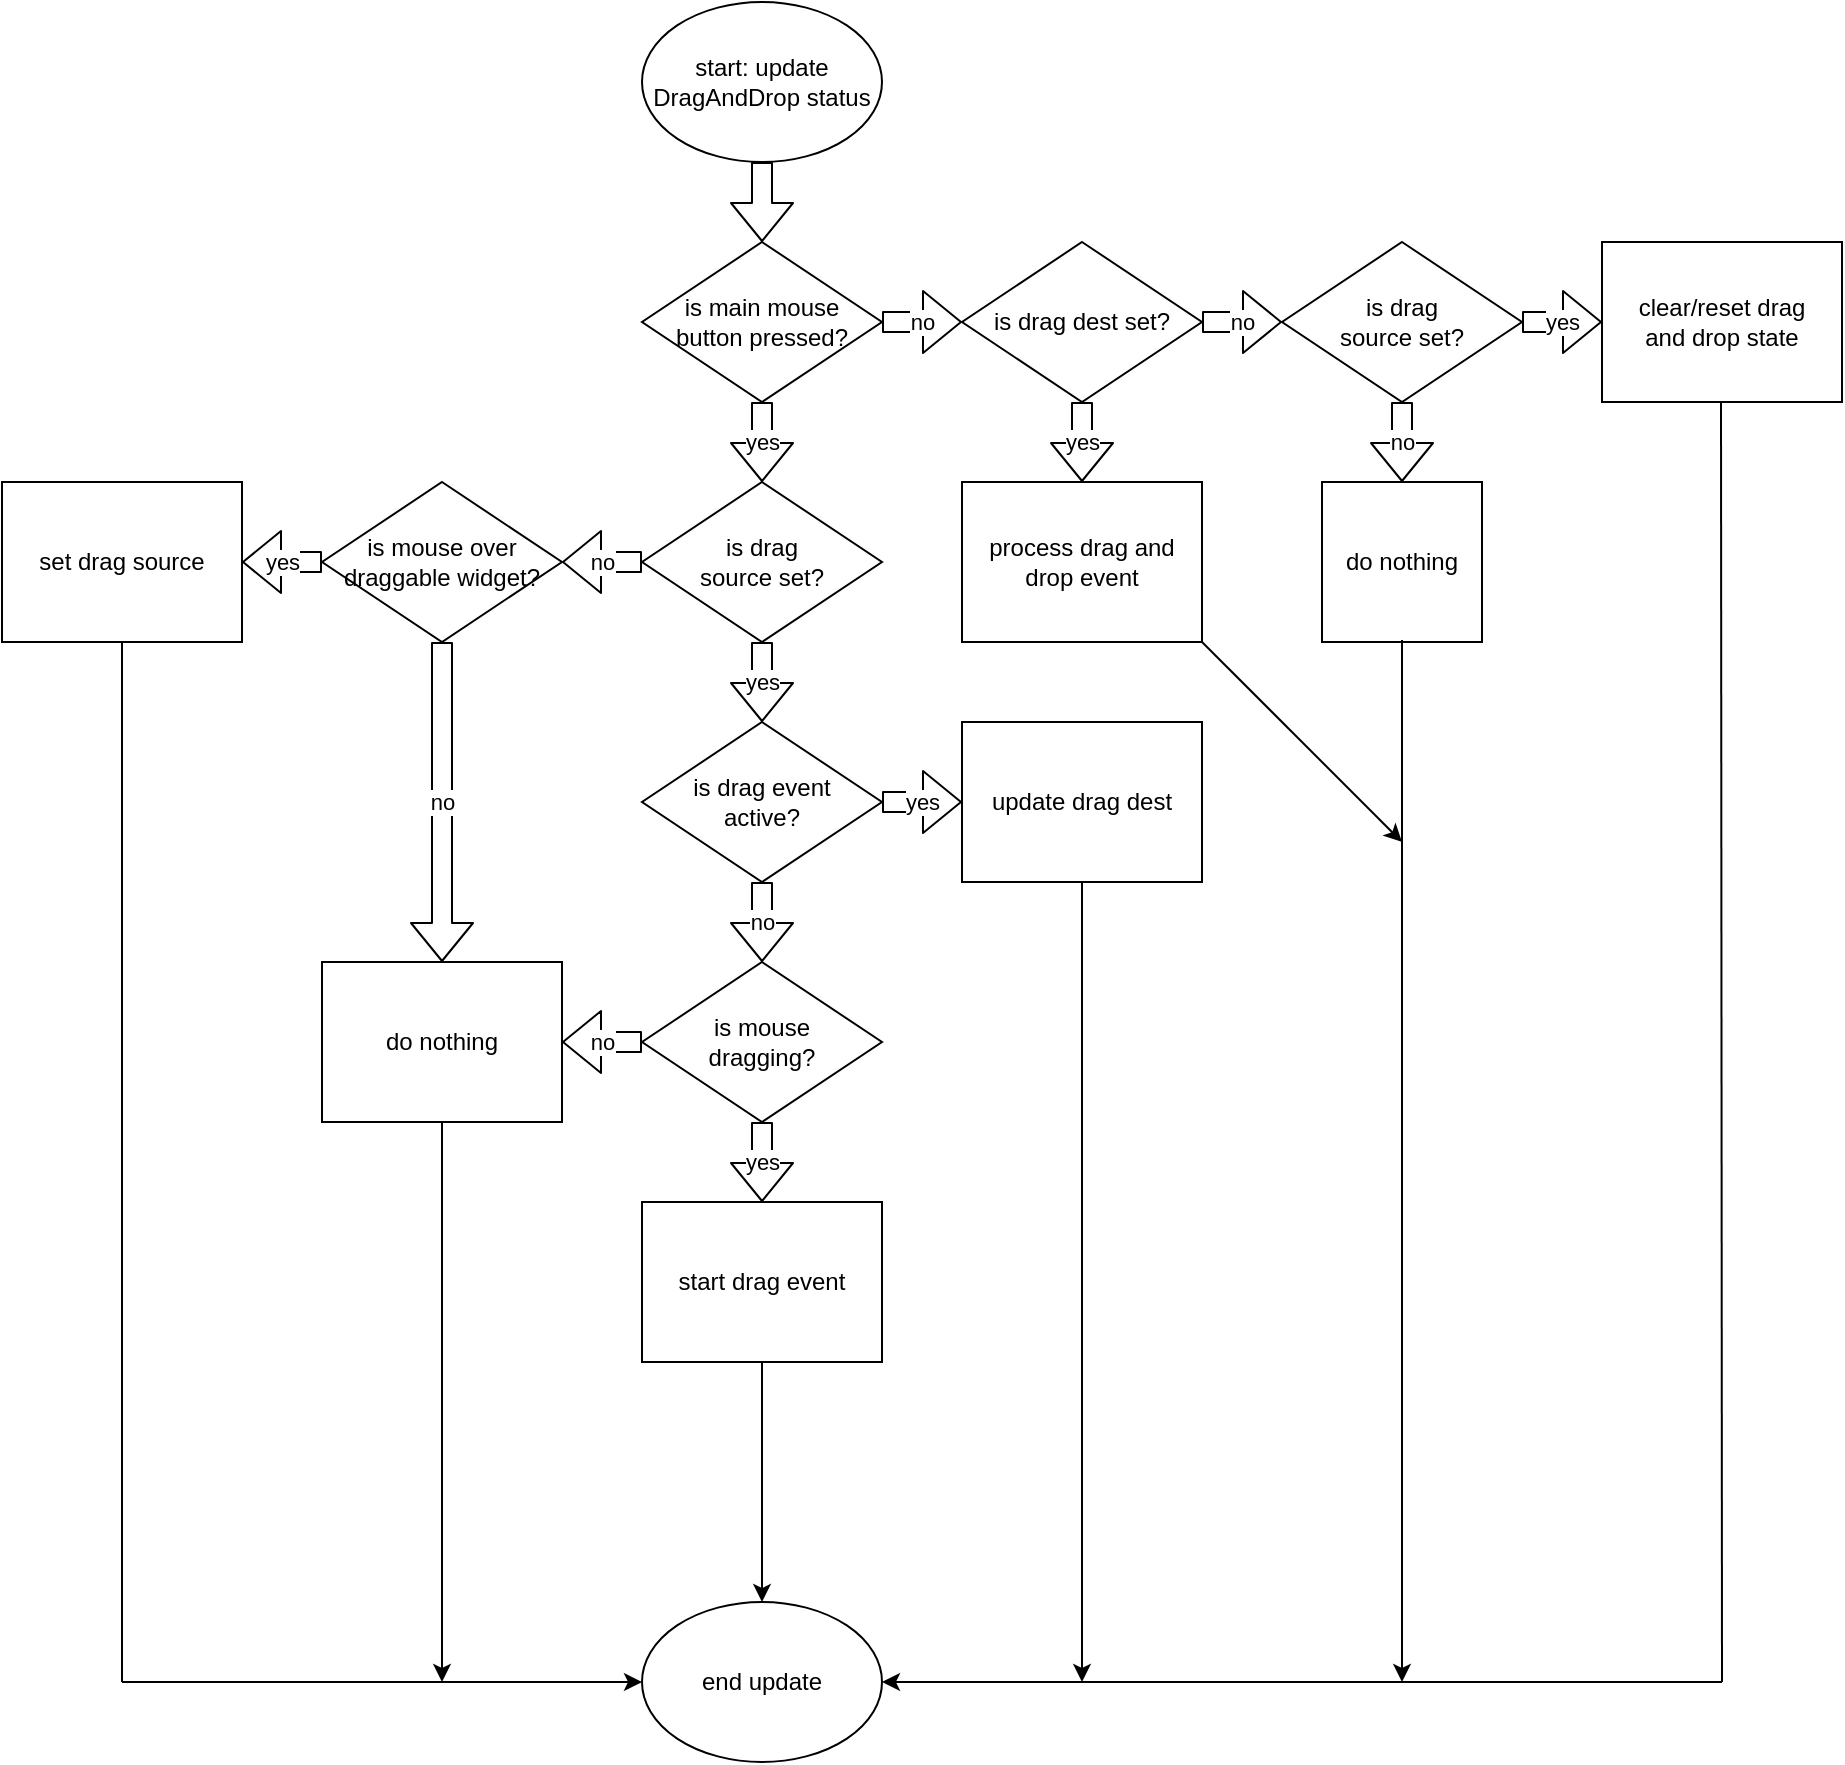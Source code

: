 <mxfile version="13.6.5" type="github">
  <diagram id="thIgzYFtaQDVgoQTWbwC" name="Page-1">
    <mxGraphModel dx="2062" dy="1151" grid="1" gridSize="10" guides="1" tooltips="1" connect="1" arrows="1" fold="1" page="1" pageScale="1" pageWidth="1100" pageHeight="1100" math="0" shadow="0">
      <root>
        <mxCell id="0" />
        <mxCell id="1" parent="0" />
        <mxCell id="wZlAI7hQg-LUcbQ-QjfO-1" value="start: update DragAndDrop status" style="ellipse;whiteSpace=wrap;html=1;" parent="1" vertex="1">
          <mxGeometry x="360" width="120" height="80" as="geometry" />
        </mxCell>
        <mxCell id="wZlAI7hQg-LUcbQ-QjfO-2" value="is main mouse button pressed?" style="rhombus;whiteSpace=wrap;html=1;spacing=7;" parent="1" vertex="1">
          <mxGeometry x="360" y="120" width="120" height="80" as="geometry" />
        </mxCell>
        <mxCell id="wZlAI7hQg-LUcbQ-QjfO-3" value="" style="shape=flexArrow;endArrow=classic;html=1;exitX=0.5;exitY=1;exitDx=0;exitDy=0;entryX=0.5;entryY=0;entryDx=0;entryDy=0;" parent="1" source="wZlAI7hQg-LUcbQ-QjfO-1" target="wZlAI7hQg-LUcbQ-QjfO-2" edge="1">
          <mxGeometry width="50" height="50" relative="1" as="geometry">
            <mxPoint x="400" y="580" as="sourcePoint" />
            <mxPoint x="450" y="530" as="targetPoint" />
          </mxGeometry>
        </mxCell>
        <mxCell id="yxSxBAnPC_Bgq3mYWuoJ-2" value="yes" style="shape=flexArrow;endArrow=classic;html=1;exitX=0.5;exitY=1;exitDx=0;exitDy=0;" edge="1" parent="1" source="wZlAI7hQg-LUcbQ-QjfO-2">
          <mxGeometry width="50" height="50" relative="1" as="geometry">
            <mxPoint x="400" y="610" as="sourcePoint" />
            <mxPoint x="420" y="240" as="targetPoint" />
          </mxGeometry>
        </mxCell>
        <mxCell id="yxSxBAnPC_Bgq3mYWuoJ-3" value="no" style="shape=flexArrow;endArrow=classic;html=1;exitX=1;exitY=0.5;exitDx=0;exitDy=0;" edge="1" parent="1" source="wZlAI7hQg-LUcbQ-QjfO-2" target="yxSxBAnPC_Bgq3mYWuoJ-4">
          <mxGeometry width="50" height="50" relative="1" as="geometry">
            <mxPoint x="400" y="610" as="sourcePoint" />
            <mxPoint x="520" y="160" as="targetPoint" />
          </mxGeometry>
        </mxCell>
        <mxCell id="yxSxBAnPC_Bgq3mYWuoJ-4" value="is drag dest set?" style="rhombus;whiteSpace=wrap;html=1;" vertex="1" parent="1">
          <mxGeometry x="520" y="120" width="120" height="80" as="geometry" />
        </mxCell>
        <mxCell id="yxSxBAnPC_Bgq3mYWuoJ-8" value="yes" style="shape=flexArrow;endArrow=classic;html=1;exitX=0.5;exitY=1;exitDx=0;exitDy=0;" edge="1" parent="1" source="yxSxBAnPC_Bgq3mYWuoJ-4" target="yxSxBAnPC_Bgq3mYWuoJ-9">
          <mxGeometry width="50" height="50" relative="1" as="geometry">
            <mxPoint x="400" y="610" as="sourcePoint" />
            <mxPoint x="580" y="240" as="targetPoint" />
          </mxGeometry>
        </mxCell>
        <mxCell id="yxSxBAnPC_Bgq3mYWuoJ-9" value="process drag and drop event" style="rounded=0;whiteSpace=wrap;html=1;" vertex="1" parent="1">
          <mxGeometry x="520" y="240" width="120" height="80" as="geometry" />
        </mxCell>
        <mxCell id="yxSxBAnPC_Bgq3mYWuoJ-10" value="&lt;div&gt;is drag&lt;/div&gt;&lt;div&gt;source set?&lt;/div&gt;" style="rhombus;whiteSpace=wrap;html=1;" vertex="1" parent="1">
          <mxGeometry x="360" y="240" width="120" height="80" as="geometry" />
        </mxCell>
        <mxCell id="yxSxBAnPC_Bgq3mYWuoJ-11" value="no" style="shape=flexArrow;endArrow=classic;html=1;exitX=0;exitY=0.5;exitDx=0;exitDy=0;" edge="1" parent="1" source="yxSxBAnPC_Bgq3mYWuoJ-10" target="yxSxBAnPC_Bgq3mYWuoJ-12">
          <mxGeometry width="50" height="50" relative="1" as="geometry">
            <mxPoint x="400" y="610" as="sourcePoint" />
            <mxPoint x="320" y="280" as="targetPoint" />
          </mxGeometry>
        </mxCell>
        <mxCell id="yxSxBAnPC_Bgq3mYWuoJ-12" value="&lt;div&gt;is mouse over&lt;/div&gt;&lt;div&gt;draggable widget?&lt;br&gt;&lt;/div&gt;" style="rhombus;whiteSpace=wrap;html=1;" vertex="1" parent="1">
          <mxGeometry x="200" y="240" width="120" height="80" as="geometry" />
        </mxCell>
        <mxCell id="yxSxBAnPC_Bgq3mYWuoJ-13" value="no" style="shape=flexArrow;endArrow=classic;html=1;exitX=0.5;exitY=1;exitDx=0;exitDy=0;" edge="1" parent="1" source="yxSxBAnPC_Bgq3mYWuoJ-12" target="yxSxBAnPC_Bgq3mYWuoJ-14">
          <mxGeometry width="50" height="50" relative="1" as="geometry">
            <mxPoint x="400" y="610" as="sourcePoint" />
            <mxPoint x="260" y="360" as="targetPoint" />
          </mxGeometry>
        </mxCell>
        <mxCell id="yxSxBAnPC_Bgq3mYWuoJ-14" value="do nothing" style="rounded=0;whiteSpace=wrap;html=1;" vertex="1" parent="1">
          <mxGeometry x="200" y="480" width="120" height="80" as="geometry" />
        </mxCell>
        <mxCell id="yxSxBAnPC_Bgq3mYWuoJ-15" value="yes" style="shape=flexArrow;endArrow=classic;html=1;exitX=0.5;exitY=1;exitDx=0;exitDy=0;" edge="1" parent="1" source="yxSxBAnPC_Bgq3mYWuoJ-10" target="yxSxBAnPC_Bgq3mYWuoJ-16">
          <mxGeometry width="50" height="50" relative="1" as="geometry">
            <mxPoint x="400" y="610" as="sourcePoint" />
            <mxPoint x="420" y="360" as="targetPoint" />
          </mxGeometry>
        </mxCell>
        <mxCell id="yxSxBAnPC_Bgq3mYWuoJ-16" value="&lt;div&gt;is drag event&lt;/div&gt;&lt;div&gt;active?&lt;br&gt;&lt;/div&gt;" style="rhombus;whiteSpace=wrap;html=1;" vertex="1" parent="1">
          <mxGeometry x="360" y="360" width="120" height="80" as="geometry" />
        </mxCell>
        <mxCell id="yxSxBAnPC_Bgq3mYWuoJ-17" value="yes" style="shape=flexArrow;endArrow=classic;html=1;exitX=1;exitY=0.5;exitDx=0;exitDy=0;" edge="1" parent="1" source="yxSxBAnPC_Bgq3mYWuoJ-16" target="yxSxBAnPC_Bgq3mYWuoJ-18">
          <mxGeometry width="50" height="50" relative="1" as="geometry">
            <mxPoint x="400" y="610" as="sourcePoint" />
            <mxPoint x="520" y="400" as="targetPoint" />
          </mxGeometry>
        </mxCell>
        <mxCell id="yxSxBAnPC_Bgq3mYWuoJ-18" value="update drag dest" style="rounded=0;whiteSpace=wrap;html=1;" vertex="1" parent="1">
          <mxGeometry x="520" y="360" width="120" height="80" as="geometry" />
        </mxCell>
        <mxCell id="yxSxBAnPC_Bgq3mYWuoJ-19" value="no" style="shape=flexArrow;endArrow=classic;html=1;exitX=0.5;exitY=1;exitDx=0;exitDy=0;" edge="1" parent="1" source="yxSxBAnPC_Bgq3mYWuoJ-16" target="yxSxBAnPC_Bgq3mYWuoJ-20">
          <mxGeometry width="50" height="50" relative="1" as="geometry">
            <mxPoint x="400" y="610" as="sourcePoint" />
            <mxPoint x="420" y="480" as="targetPoint" />
          </mxGeometry>
        </mxCell>
        <mxCell id="yxSxBAnPC_Bgq3mYWuoJ-20" value="&lt;div&gt;is mouse&lt;/div&gt;&lt;div&gt;dragging?&lt;br&gt;&lt;/div&gt;" style="rhombus;whiteSpace=wrap;html=1;" vertex="1" parent="1">
          <mxGeometry x="360" y="480" width="120" height="80" as="geometry" />
        </mxCell>
        <mxCell id="yxSxBAnPC_Bgq3mYWuoJ-21" value="yes" style="shape=flexArrow;endArrow=classic;html=1;exitX=0.5;exitY=1;exitDx=0;exitDy=0;" edge="1" parent="1" source="yxSxBAnPC_Bgq3mYWuoJ-20" target="yxSxBAnPC_Bgq3mYWuoJ-22">
          <mxGeometry width="50" height="50" relative="1" as="geometry">
            <mxPoint x="400" y="610" as="sourcePoint" />
            <mxPoint x="450" y="560" as="targetPoint" />
          </mxGeometry>
        </mxCell>
        <mxCell id="yxSxBAnPC_Bgq3mYWuoJ-22" value="start drag event" style="rounded=0;whiteSpace=wrap;html=1;" vertex="1" parent="1">
          <mxGeometry x="360" y="600" width="120" height="80" as="geometry" />
        </mxCell>
        <mxCell id="yxSxBAnPC_Bgq3mYWuoJ-23" value="no" style="shape=flexArrow;endArrow=classic;html=1;exitX=0;exitY=0.5;exitDx=0;exitDy=0;entryX=1;entryY=0.5;entryDx=0;entryDy=0;" edge="1" parent="1" source="yxSxBAnPC_Bgq3mYWuoJ-20" target="yxSxBAnPC_Bgq3mYWuoJ-14">
          <mxGeometry width="50" height="50" relative="1" as="geometry">
            <mxPoint x="400" y="610" as="sourcePoint" />
            <mxPoint x="450" y="560" as="targetPoint" />
          </mxGeometry>
        </mxCell>
        <mxCell id="yxSxBAnPC_Bgq3mYWuoJ-25" value="end update" style="ellipse;whiteSpace=wrap;html=1;" vertex="1" parent="1">
          <mxGeometry x="360" y="800" width="120" height="80" as="geometry" />
        </mxCell>
        <mxCell id="yxSxBAnPC_Bgq3mYWuoJ-26" value="yes" style="shape=flexArrow;endArrow=classic;html=1;exitX=0;exitY=0.5;exitDx=0;exitDy=0;" edge="1" parent="1" source="yxSxBAnPC_Bgq3mYWuoJ-12" target="yxSxBAnPC_Bgq3mYWuoJ-27">
          <mxGeometry width="50" height="50" relative="1" as="geometry">
            <mxPoint x="400" y="610" as="sourcePoint" />
            <mxPoint x="450" y="560" as="targetPoint" />
          </mxGeometry>
        </mxCell>
        <mxCell id="yxSxBAnPC_Bgq3mYWuoJ-27" value="set drag source" style="rounded=0;whiteSpace=wrap;html=1;" vertex="1" parent="1">
          <mxGeometry x="40" y="240" width="120" height="80" as="geometry" />
        </mxCell>
        <mxCell id="yxSxBAnPC_Bgq3mYWuoJ-28" value="no" style="shape=flexArrow;endArrow=classic;html=1;exitX=1;exitY=0.5;exitDx=0;exitDy=0;" edge="1" parent="1" source="yxSxBAnPC_Bgq3mYWuoJ-4">
          <mxGeometry width="50" height="50" relative="1" as="geometry">
            <mxPoint x="400" y="610" as="sourcePoint" />
            <mxPoint x="680" y="160" as="targetPoint" />
          </mxGeometry>
        </mxCell>
        <mxCell id="yxSxBAnPC_Bgq3mYWuoJ-31" value="" style="endArrow=classic;html=1;entryX=0.5;entryY=0;entryDx=0;entryDy=0;exitX=0.5;exitY=1;exitDx=0;exitDy=0;" edge="1" parent="1" source="yxSxBAnPC_Bgq3mYWuoJ-22" target="yxSxBAnPC_Bgq3mYWuoJ-25">
          <mxGeometry width="50" height="50" relative="1" as="geometry">
            <mxPoint x="400" y="610" as="sourcePoint" />
            <mxPoint x="450" y="560" as="targetPoint" />
          </mxGeometry>
        </mxCell>
        <mxCell id="yxSxBAnPC_Bgq3mYWuoJ-32" value="" style="endArrow=none;html=1;exitX=0.5;exitY=1;exitDx=0;exitDy=0;" edge="1" parent="1" source="yxSxBAnPC_Bgq3mYWuoJ-27">
          <mxGeometry width="50" height="50" relative="1" as="geometry">
            <mxPoint x="400" y="610" as="sourcePoint" />
            <mxPoint x="100" y="840" as="targetPoint" />
          </mxGeometry>
        </mxCell>
        <mxCell id="yxSxBAnPC_Bgq3mYWuoJ-34" value="" style="endArrow=classic;html=1;entryX=0;entryY=0.5;entryDx=0;entryDy=0;" edge="1" parent="1" target="yxSxBAnPC_Bgq3mYWuoJ-25">
          <mxGeometry width="50" height="50" relative="1" as="geometry">
            <mxPoint x="100" y="840" as="sourcePoint" />
            <mxPoint x="450" y="560" as="targetPoint" />
          </mxGeometry>
        </mxCell>
        <mxCell id="yxSxBAnPC_Bgq3mYWuoJ-35" value="" style="endArrow=none;html=1;" edge="1" parent="1">
          <mxGeometry width="50" height="50" relative="1" as="geometry">
            <mxPoint x="900" y="840" as="sourcePoint" />
            <mxPoint x="899.5" y="200" as="targetPoint" />
          </mxGeometry>
        </mxCell>
        <mxCell id="yxSxBAnPC_Bgq3mYWuoJ-37" value="" style="endArrow=classic;html=1;exitX=0.5;exitY=1;exitDx=0;exitDy=0;" edge="1" parent="1" source="yxSxBAnPC_Bgq3mYWuoJ-14">
          <mxGeometry width="50" height="50" relative="1" as="geometry">
            <mxPoint x="400" y="610" as="sourcePoint" />
            <mxPoint x="260" y="840" as="targetPoint" />
          </mxGeometry>
        </mxCell>
        <mxCell id="yxSxBAnPC_Bgq3mYWuoJ-38" value="" style="endArrow=classic;html=1;entryX=1;entryY=0.5;entryDx=0;entryDy=0;" edge="1" parent="1" target="yxSxBAnPC_Bgq3mYWuoJ-25">
          <mxGeometry width="50" height="50" relative="1" as="geometry">
            <mxPoint x="900" y="840" as="sourcePoint" />
            <mxPoint x="450" y="560" as="targetPoint" />
          </mxGeometry>
        </mxCell>
        <mxCell id="yxSxBAnPC_Bgq3mYWuoJ-39" value="" style="endArrow=classic;html=1;exitX=1;exitY=1;exitDx=0;exitDy=0;" edge="1" parent="1" source="yxSxBAnPC_Bgq3mYWuoJ-9">
          <mxGeometry width="50" height="50" relative="1" as="geometry">
            <mxPoint x="400" y="610" as="sourcePoint" />
            <mxPoint x="740" y="420" as="targetPoint" />
          </mxGeometry>
        </mxCell>
        <mxCell id="yxSxBAnPC_Bgq3mYWuoJ-41" value="" style="endArrow=classic;html=1;exitX=0.5;exitY=1;exitDx=0;exitDy=0;" edge="1" parent="1" source="yxSxBAnPC_Bgq3mYWuoJ-18">
          <mxGeometry width="50" height="50" relative="1" as="geometry">
            <mxPoint x="580" y="560" as="sourcePoint" />
            <mxPoint x="580" y="840" as="targetPoint" />
          </mxGeometry>
        </mxCell>
        <mxCell id="yxSxBAnPC_Bgq3mYWuoJ-42" value="&lt;div&gt;is drag&lt;/div&gt;&lt;div&gt;source set?&lt;br&gt;&lt;/div&gt;" style="rhombus;whiteSpace=wrap;html=1;" vertex="1" parent="1">
          <mxGeometry x="680" y="120" width="120" height="80" as="geometry" />
        </mxCell>
        <mxCell id="yxSxBAnPC_Bgq3mYWuoJ-43" value="yes" style="shape=flexArrow;endArrow=classic;html=1;" edge="1" parent="1">
          <mxGeometry width="50" height="50" relative="1" as="geometry">
            <mxPoint x="800" y="160" as="sourcePoint" />
            <mxPoint x="840" y="160" as="targetPoint" />
          </mxGeometry>
        </mxCell>
        <mxCell id="yxSxBAnPC_Bgq3mYWuoJ-44" value="no" style="shape=flexArrow;endArrow=classic;html=1;" edge="1" parent="1" target="yxSxBAnPC_Bgq3mYWuoJ-45">
          <mxGeometry width="50" height="50" relative="1" as="geometry">
            <mxPoint x="740" y="200" as="sourcePoint" />
            <mxPoint x="740" y="240" as="targetPoint" />
          </mxGeometry>
        </mxCell>
        <mxCell id="yxSxBAnPC_Bgq3mYWuoJ-45" value="do nothing" style="rounded=0;whiteSpace=wrap;html=1;" vertex="1" parent="1">
          <mxGeometry x="700" y="240" width="80" height="80" as="geometry" />
        </mxCell>
        <mxCell id="yxSxBAnPC_Bgq3mYWuoJ-46" value="&lt;div&gt;clear/reset drag&lt;/div&gt;&lt;div&gt;and drop state&lt;br&gt;&lt;/div&gt;" style="rounded=0;whiteSpace=wrap;html=1;" vertex="1" parent="1">
          <mxGeometry x="840" y="120" width="120" height="80" as="geometry" />
        </mxCell>
        <mxCell id="yxSxBAnPC_Bgq3mYWuoJ-47" value="" style="endArrow=classic;html=1;" edge="1" parent="1">
          <mxGeometry width="50" height="50" relative="1" as="geometry">
            <mxPoint x="740" y="319" as="sourcePoint" />
            <mxPoint x="740" y="840" as="targetPoint" />
          </mxGeometry>
        </mxCell>
      </root>
    </mxGraphModel>
  </diagram>
</mxfile>
